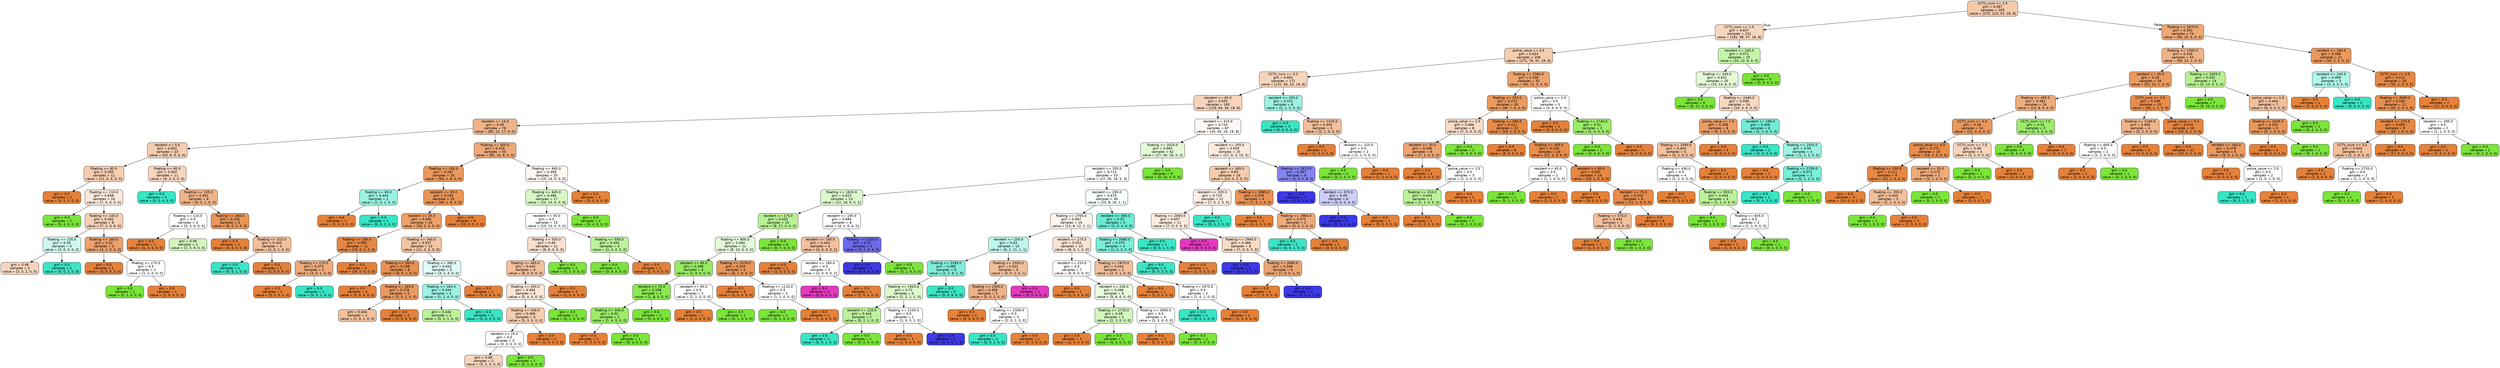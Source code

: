 digraph Tree {
node [shape=box, style="filled, rounded", color="black", fontname=helvetica] ;
edge [fontname=helvetica] ;
0 [label="CCTV_num <= 2.5\ngini = 0.587\nsamples = 305\nvalue = [275, 123, 53, 18, 8]", fillcolor="#f4c9aa"] ;
1 [label="CCTV_num <= 1.5\ngini = 0.637\nsamples = 231\nvalue = [181, 98, 47, 18, 8]", fillcolor="#f7d6be"] ;
0 -> 1 [labeldistance=2.5, labelangle=45, headlabel="True"] ;
2 [label="police_value <= 0.5\ngini = 0.624\nsamples = 206\nvalue = [171, 76, 41, 18, 8]", fillcolor="#f5cdb0"] ;
1 -> 2 ;
3 [label="CCTV_num <= 0.5\ngini = 0.661\nsamples = 171\nvalue = [131, 65, 41, 18, 8]", fillcolor="#f6d5bd"] ;
2 -> 3 ;
4 [label="resident <= 65.0\ngini = 0.655\nsamples = 165\nvalue = [129, 64, 36, 18, 8]", fillcolor="#f6d4bc"] ;
3 -> 4 ;
5 [label="resident <= 15.0\ngini = 0.49\nsamples = 78\nvalue = [85, 24, 17, 0, 0]", fillcolor="#efb489"] ;
4 -> 5 ;
6 [label="resident <= 5.0\ngini = 0.602\nsamples = 23\nvalue = [20, 8, 9, 0, 0]", fillcolor="#f5ceb1"] ;
5 -> 6 ;
7 [label="floating <= 85.0\ngini = 0.595\nsamples = 12\nvalue = [11, 5, 4, 0, 0]", fillcolor="#f5cdb0"] ;
6 -> 7 ;
8 [label="gini = 0.0\nsamples = 2\nvalue = [4, 0, 0, 0, 0]", fillcolor="#e58139"] ;
7 -> 8 ;
9 [label="floating <= 110.0\ngini = 0.648\nsamples = 10\nvalue = [7, 5, 4, 0, 0]", fillcolor="#fae8db"] ;
7 -> 9 ;
10 [label="gini = 0.0\nsamples = 2\nvalue = [0, 4, 0, 0, 0]", fillcolor="#7be539"] ;
9 -> 10 ;
11 [label="floating <= 145.0\ngini = 0.542\nsamples = 8\nvalue = [7, 1, 4, 0, 0]", fillcolor="#f5d0b5"] ;
9 -> 11 ;
12 [label="floating <= 135.0\ngini = 0.49\nsamples = 5\nvalue = [3, 0, 4, 0, 0]", fillcolor="#cef8f0"] ;
11 -> 12 ;
13 [label="gini = 0.48\nsamples = 3\nvalue = [3, 0, 2, 0, 0]", fillcolor="#f6d5bd"] ;
12 -> 13 ;
14 [label="gini = 0.0\nsamples = 2\nvalue = [0, 0, 2, 0, 0]", fillcolor="#39e5c5"] ;
12 -> 14 ;
15 [label="floating <= 160.0\ngini = 0.32\nsamples = 3\nvalue = [4, 1, 0, 0, 0]", fillcolor="#eca06a"] ;
11 -> 15 ;
16 [label="gini = 0.0\nsamples = 1\nvalue = [3, 0, 0, 0, 0]", fillcolor="#e58139"] ;
15 -> 16 ;
17 [label="floating <= 175.0\ngini = 0.5\nsamples = 2\nvalue = [1, 1, 0, 0, 0]", fillcolor="#ffffff"] ;
15 -> 17 ;
18 [label="gini = 0.0\nsamples = 1\nvalue = [0, 1, 0, 0, 0]", fillcolor="#7be539"] ;
17 -> 18 ;
19 [label="gini = 0.0\nsamples = 1\nvalue = [1, 0, 0, 0, 0]", fillcolor="#e58139"] ;
17 -> 19 ;
20 [label="floating <= 80.0\ngini = 0.602\nsamples = 11\nvalue = [9, 3, 5, 0, 0]", fillcolor="#f6d5bd"] ;
6 -> 20 ;
21 [label="gini = 0.0\nsamples = 3\nvalue = [0, 0, 4, 0, 0]", fillcolor="#39e5c5"] ;
20 -> 21 ;
22 [label="floating <= 135.0\ngini = 0.462\nsamples = 8\nvalue = [9, 3, 1, 0, 0]", fillcolor="#efb388"] ;
20 -> 22 ;
23 [label="floating <= 110.0\ngini = 0.5\nsamples = 3\nvalue = [3, 3, 0, 0, 0]", fillcolor="#ffffff"] ;
22 -> 23 ;
24 [label="gini = 0.0\nsamples = 1\nvalue = [1, 0, 0, 0, 0]", fillcolor="#e58139"] ;
23 -> 24 ;
25 [label="gini = 0.48\nsamples = 2\nvalue = [2, 3, 0, 0, 0]", fillcolor="#d3f6bd"] ;
23 -> 25 ;
26 [label="floating <= 260.0\ngini = 0.245\nsamples = 5\nvalue = [6, 0, 1, 0, 0]", fillcolor="#e9965a"] ;
22 -> 26 ;
27 [label="gini = 0.0\nsamples = 2\nvalue = [4, 0, 0, 0, 0]", fillcolor="#e58139"] ;
26 -> 27 ;
28 [label="floating <= 315.0\ngini = 0.444\nsamples = 3\nvalue = [2, 0, 1, 0, 0]", fillcolor="#f2c09c"] ;
26 -> 28 ;
29 [label="gini = 0.0\nsamples = 1\nvalue = [0, 0, 1, 0, 0]", fillcolor="#39e5c5"] ;
28 -> 29 ;
30 [label="gini = 0.0\nsamples = 2\nvalue = [2, 0, 0, 0, 0]", fillcolor="#e58139"] ;
28 -> 30 ;
31 [label="floating <= 405.0\ngini = 0.426\nsamples = 55\nvalue = [65, 16, 8, 0, 0]", fillcolor="#eeaa7a"] ;
5 -> 31 ;
32 [label="floating <= 100.0\ngini = 0.287\nsamples = 35\nvalue = [50, 2, 8, 0, 0]", fillcolor="#ea995f"] ;
31 -> 32 ;
33 [label="floating <= 65.0\ngini = 0.444\nsamples = 2\nvalue = [1, 0, 2, 0, 0]", fillcolor="#9cf2e2"] ;
32 -> 33 ;
34 [label="gini = 0.0\nsamples = 1\nvalue = [1, 0, 0, 0, 0]", fillcolor="#e58139"] ;
33 -> 34 ;
35 [label="gini = 0.0\nsamples = 1\nvalue = [0, 0, 2, 0, 0]", fillcolor="#39e5c5"] ;
33 -> 35 ;
36 [label="resident <= 35.0\ngini = 0.249\nsamples = 33\nvalue = [49, 2, 6, 0, 0]", fillcolor="#e99558"] ;
32 -> 36 ;
37 [label="resident <= 25.0\ngini = 0.349\nsamples = 24\nvalue = [30, 2, 6, 0, 0]", fillcolor="#eca06a"] ;
36 -> 37 ;
38 [label="floating <= 195.0\ngini = 0.095\nsamples = 11\nvalue = [19, 0, 1, 0, 0]", fillcolor="#e68843"] ;
37 -> 38 ;
39 [label="floating <= 175.0\ngini = 0.375\nsamples = 3\nvalue = [3, 0, 1, 0, 0]", fillcolor="#eeab7b"] ;
38 -> 39 ;
40 [label="gini = 0.0\nsamples = 2\nvalue = [3, 0, 0, 0, 0]", fillcolor="#e58139"] ;
39 -> 40 ;
41 [label="gini = 0.0\nsamples = 1\nvalue = [0, 0, 1, 0, 0]", fillcolor="#39e5c5"] ;
39 -> 41 ;
42 [label="gini = 0.0\nsamples = 8\nvalue = [16, 0, 0, 0, 0]", fillcolor="#e58139"] ;
38 -> 42 ;
43 [label="floating <= 340.0\ngini = 0.537\nsamples = 13\nvalue = [11, 2, 5, 0, 0]", fillcolor="#f3c5a4"] ;
37 -> 43 ;
44 [label="floating <= 260.0\ngini = 0.198\nsamples = 8\nvalue = [8, 0, 1, 0, 0]", fillcolor="#e89152"] ;
43 -> 44 ;
45 [label="gini = 0.0\nsamples = 3\nvalue = [3, 0, 0, 0, 0]", fillcolor="#e58139"] ;
44 -> 45 ;
46 [label="floating <= 285.0\ngini = 0.278\nsamples = 5\nvalue = [5, 0, 1, 0, 0]", fillcolor="#ea9a61"] ;
44 -> 46 ;
47 [label="gini = 0.444\nsamples = 2\nvalue = [2, 0, 1, 0, 0]", fillcolor="#f2c09c"] ;
46 -> 47 ;
48 [label="gini = 0.0\nsamples = 3\nvalue = [3, 0, 0, 0, 0]", fillcolor="#e58139"] ;
46 -> 48 ;
49 [label="floating <= 385.0\ngini = 0.642\nsamples = 5\nvalue = [3, 2, 4, 0, 0]", fillcolor="#defbf5"] ;
43 -> 49 ;
50 [label="floating <= 365.0\ngini = 0.444\nsamples = 4\nvalue = [0, 2, 4, 0, 0]", fillcolor="#9cf2e2"] ;
49 -> 50 ;
51 [label="gini = 0.444\nsamples = 2\nvalue = [0, 2, 1, 0, 0]", fillcolor="#bdf29c"] ;
50 -> 51 ;
52 [label="gini = 0.0\nsamples = 2\nvalue = [0, 0, 3, 0, 0]", fillcolor="#39e5c5"] ;
50 -> 52 ;
53 [label="gini = 0.0\nsamples = 1\nvalue = [3, 0, 0, 0, 0]", fillcolor="#e58139"] ;
49 -> 53 ;
54 [label="gini = 0.0\nsamples = 9\nvalue = [19, 0, 0, 0, 0]", fillcolor="#e58139"] ;
36 -> 54 ;
55 [label="floating <= 695.0\ngini = 0.499\nsamples = 20\nvalue = [15, 14, 0, 0, 0]", fillcolor="#fdf7f2"] ;
31 -> 55 ;
56 [label="floating <= 645.0\ngini = 0.486\nsamples = 17\nvalue = [10, 14, 0, 0, 0]", fillcolor="#d9f8c6"] ;
55 -> 56 ;
57 [label="resident <= 55.0\ngini = 0.5\nsamples = 15\nvalue = [10, 10, 0, 0, 0]", fillcolor="#ffffff"] ;
56 -> 57 ;
58 [label="floating <= 555.0\ngini = 0.49\nsamples = 11\nvalue = [8, 6, 0, 0, 0]", fillcolor="#f8e0ce"] ;
57 -> 58 ;
59 [label="floating <= 465.0\ngini = 0.444\nsamples = 9\nvalue = [8, 4, 0, 0, 0]", fillcolor="#f2c09c"] ;
58 -> 59 ;
60 [label="floating <= 450.0\ngini = 0.494\nsamples = 6\nvalue = [5, 4, 0, 0, 0]", fillcolor="#fae6d7"] ;
59 -> 60 ;
61 [label="floating <= 430.0\ngini = 0.469\nsamples = 5\nvalue = [5, 3, 0, 0, 0]", fillcolor="#f5cdb0"] ;
60 -> 61 ;
62 [label="resident <= 25.0\ngini = 0.5\nsamples = 3\nvalue = [3, 3, 0, 0, 0]", fillcolor="#ffffff"] ;
61 -> 62 ;
63 [label="gini = 0.48\nsamples = 2\nvalue = [3, 2, 0, 0, 0]", fillcolor="#f6d5bd"] ;
62 -> 63 ;
64 [label="gini = 0.0\nsamples = 1\nvalue = [0, 1, 0, 0, 0]", fillcolor="#7be539"] ;
62 -> 64 ;
65 [label="gini = 0.0\nsamples = 2\nvalue = [2, 0, 0, 0, 0]", fillcolor="#e58139"] ;
61 -> 65 ;
66 [label="gini = 0.0\nsamples = 1\nvalue = [0, 1, 0, 0, 0]", fillcolor="#7be539"] ;
60 -> 66 ;
67 [label="gini = 0.0\nsamples = 3\nvalue = [3, 0, 0, 0, 0]", fillcolor="#e58139"] ;
59 -> 67 ;
68 [label="gini = 0.0\nsamples = 2\nvalue = [0, 2, 0, 0, 0]", fillcolor="#7be539"] ;
58 -> 68 ;
69 [label="floating <= 550.0\ngini = 0.444\nsamples = 4\nvalue = [2, 4, 0, 0, 0]", fillcolor="#bdf29c"] ;
57 -> 69 ;
70 [label="gini = 0.0\nsamples = 3\nvalue = [0, 4, 0, 0, 0]", fillcolor="#7be539"] ;
69 -> 70 ;
71 [label="gini = 0.0\nsamples = 1\nvalue = [2, 0, 0, 0, 0]", fillcolor="#e58139"] ;
69 -> 71 ;
72 [label="gini = 0.0\nsamples = 2\nvalue = [0, 4, 0, 0, 0]", fillcolor="#7be539"] ;
56 -> 72 ;
73 [label="gini = 0.0\nsamples = 3\nvalue = [5, 0, 0, 0, 0]", fillcolor="#e58139"] ;
55 -> 73 ;
74 [label="resident <= 315.0\ngini = 0.743\nsamples = 87\nvalue = [44, 40, 19, 18, 8]", fillcolor="#fef9f6"] ;
4 -> 74 ;
75 [label="floating <= 3020.0\ngini = 0.684\nsamples = 62\nvalue = [27, 40, 16, 5, 3]", fillcolor="#e4fad7"] ;
74 -> 75 ;
76 [label="resident <= 205.0\ngini = 0.714\nsamples = 53\nvalue = [27, 26, 16, 5, 3]", fillcolor="#fefdfb"] ;
75 -> 76 ;
77 [label="floating <= 1815.0\ngini = 0.623\nsamples = 23\nvalue = [12, 18, 0, 4, 2]", fillcolor="#def8ce"] ;
76 -> 77 ;
78 [label="resident <= 175.0\ngini = 0.435\nsamples = 15\nvalue = [8, 17, 0, 0, 0]", fillcolor="#b9f196"] ;
77 -> 78 ;
79 [label="floating <= 800.0\ngini = 0.494\nsamples = 11\nvalue = [8, 10, 0, 0, 0]", fillcolor="#e5fad7"] ;
78 -> 79 ;
80 [label="resident <= 85.0\ngini = 0.298\nsamples = 6\nvalue = [2, 9, 0, 0, 0]", fillcolor="#98eb65"] ;
79 -> 80 ;
81 [label="resident <= 75.0\ngini = 0.198\nsamples = 4\nvalue = [1, 8, 0, 0, 0]", fillcolor="#8ce852"] ;
80 -> 81 ;
82 [label="floating <= 345.0\ngini = 0.32\nsamples = 2\nvalue = [1, 4, 0, 0, 0]", fillcolor="#9cec6a"] ;
81 -> 82 ;
83 [label="gini = 0.0\nsamples = 1\nvalue = [1, 0, 0, 0, 0]", fillcolor="#e58139"] ;
82 -> 83 ;
84 [label="gini = 0.0\nsamples = 1\nvalue = [0, 4, 0, 0, 0]", fillcolor="#7be539"] ;
82 -> 84 ;
85 [label="gini = 0.0\nsamples = 2\nvalue = [0, 4, 0, 0, 0]", fillcolor="#7be539"] ;
81 -> 85 ;
86 [label="resident <= 95.0\ngini = 0.5\nsamples = 2\nvalue = [1, 1, 0, 0, 0]", fillcolor="#ffffff"] ;
80 -> 86 ;
87 [label="gini = 0.0\nsamples = 1\nvalue = [1, 0, 0, 0, 0]", fillcolor="#e58139"] ;
86 -> 87 ;
88 [label="gini = 0.0\nsamples = 1\nvalue = [0, 1, 0, 0, 0]", fillcolor="#7be539"] ;
86 -> 88 ;
89 [label="floating <= 1070.0\ngini = 0.245\nsamples = 5\nvalue = [6, 1, 0, 0, 0]", fillcolor="#e9965a"] ;
79 -> 89 ;
90 [label="gini = 0.0\nsamples = 3\nvalue = [5, 0, 0, 0, 0]", fillcolor="#e58139"] ;
89 -> 90 ;
91 [label="floating <= 1115.0\ngini = 0.5\nsamples = 2\nvalue = [1, 1, 0, 0, 0]", fillcolor="#ffffff"] ;
89 -> 91 ;
92 [label="gini = 0.0\nsamples = 1\nvalue = [0, 1, 0, 0, 0]", fillcolor="#7be539"] ;
91 -> 92 ;
93 [label="gini = 0.0\nsamples = 1\nvalue = [1, 0, 0, 0, 0]", fillcolor="#e58139"] ;
91 -> 93 ;
94 [label="gini = 0.0\nsamples = 4\nvalue = [0, 7, 0, 0, 0]", fillcolor="#7be539"] ;
78 -> 94 ;
95 [label="resident <= 195.0\ngini = 0.694\nsamples = 8\nvalue = [4, 1, 0, 4, 2]", fillcolor="#ffffff"] ;
77 -> 95 ;
96 [label="resident <= 160.0\ngini = 0.444\nsamples = 4\nvalue = [4, 0, 0, 0, 2]", fillcolor="#f2c09c"] ;
95 -> 96 ;
97 [label="gini = 0.0\nsamples = 1\nvalue = [2, 0, 0, 0, 0]", fillcolor="#e58139"] ;
96 -> 97 ;
98 [label="resident <= 180.0\ngini = 0.5\nsamples = 3\nvalue = [2, 0, 0, 0, 2]", fillcolor="#ffffff"] ;
96 -> 98 ;
99 [label="gini = 0.0\nsamples = 2\nvalue = [0, 0, 0, 0, 2]", fillcolor="#e539c0"] ;
98 -> 99 ;
100 [label="gini = 0.0\nsamples = 1\nvalue = [2, 0, 0, 0, 0]", fillcolor="#e58139"] ;
98 -> 100 ;
101 [label="floating <= 2225.0\ngini = 0.32\nsamples = 4\nvalue = [0, 1, 0, 4, 0]", fillcolor="#6d6aec"] ;
95 -> 101 ;
102 [label="gini = 0.0\nsamples = 3\nvalue = [0, 0, 0, 4, 0]", fillcolor="#3c39e5"] ;
101 -> 102 ;
103 [label="gini = 0.0\nsamples = 1\nvalue = [0, 1, 0, 0, 0]", fillcolor="#7be539"] ;
101 -> 103 ;
104 [label="resident <= 285.0\ngini = 0.675\nsamples = 30\nvalue = [15, 8, 16, 1, 1]", fillcolor="#f7fefd"] ;
76 -> 104 ;
105 [label="floating <= 2700.0\ngini = 0.687\nsamples = 25\nvalue = [14, 8, 12, 1, 1]", fillcolor="#fdf4ee"] ;
104 -> 105 ;
106 [label="resident <= 250.0\ngini = 0.63\nsamples = 15\nvalue = [6, 2, 11, 1, 1]", fillcolor="#bdf6ec"] ;
105 -> 106 ;
107 [label="floating <= 2395.0\ngini = 0.485\nsamples = 9\nvalue = [1, 2, 9, 1, 0]", fillcolor="#81eeda"] ;
106 -> 107 ;
108 [label="floating <= 1925.0\ngini = 0.72\nsamples = 4\nvalue = [1, 2, 1, 1, 0]", fillcolor="#def8ce"] ;
107 -> 108 ;
109 [label="resident <= 225.0\ngini = 0.444\nsamples = 2\nvalue = [0, 2, 1, 0, 0]", fillcolor="#bdf29c"] ;
108 -> 109 ;
110 [label="gini = 0.0\nsamples = 1\nvalue = [0, 0, 1, 0, 0]", fillcolor="#39e5c5"] ;
109 -> 110 ;
111 [label="gini = 0.0\nsamples = 1\nvalue = [0, 2, 0, 0, 0]", fillcolor="#7be539"] ;
109 -> 111 ;
112 [label="floating <= 2155.0\ngini = 0.5\nsamples = 2\nvalue = [1, 0, 0, 1, 0]", fillcolor="#ffffff"] ;
108 -> 112 ;
113 [label="gini = 0.0\nsamples = 1\nvalue = [1, 0, 0, 0, 0]", fillcolor="#e58139"] ;
112 -> 113 ;
114 [label="gini = 0.0\nsamples = 1\nvalue = [0, 0, 0, 1, 0]", fillcolor="#3c39e5"] ;
112 -> 114 ;
115 [label="gini = 0.0\nsamples = 5\nvalue = [0, 0, 8, 0, 0]", fillcolor="#39e5c5"] ;
107 -> 115 ;
116 [label="floating <= 2505.0\ngini = 0.531\nsamples = 6\nvalue = [5, 0, 2, 0, 1]", fillcolor="#f2c09c"] ;
106 -> 116 ;
117 [label="floating <= 2305.0\ngini = 0.408\nsamples = 5\nvalue = [5, 0, 2, 0, 0]", fillcolor="#efb388"] ;
116 -> 117 ;
118 [label="gini = 0.0\nsamples = 2\nvalue = [3, 0, 0, 0, 0]", fillcolor="#e58139"] ;
117 -> 118 ;
119 [label="floating <= 2330.0\ngini = 0.5\nsamples = 3\nvalue = [2, 0, 2, 0, 0]", fillcolor="#ffffff"] ;
117 -> 119 ;
120 [label="gini = 0.0\nsamples = 2\nvalue = [0, 0, 2, 0, 0]", fillcolor="#39e5c5"] ;
119 -> 120 ;
121 [label="gini = 0.0\nsamples = 1\nvalue = [2, 0, 0, 0, 0]", fillcolor="#e58139"] ;
119 -> 121 ;
122 [label="gini = 0.0\nsamples = 1\nvalue = [0, 0, 0, 0, 1]", fillcolor="#e539c0"] ;
116 -> 122 ;
123 [label="resident <= 275.0\ngini = 0.551\nsamples = 10\nvalue = [8, 6, 1, 0, 0]", fillcolor="#f9e3d3"] ;
105 -> 123 ;
124 [label="resident <= 220.0\ngini = 0.5\nsamples = 7\nvalue = [6, 6, 0, 0, 0]", fillcolor="#ffffff"] ;
123 -> 124 ;
125 [label="gini = 0.0\nsamples = 1\nvalue = [1, 0, 0, 0, 0]", fillcolor="#e58139"] ;
124 -> 125 ;
126 [label="resident <= 240.0\ngini = 0.496\nsamples = 6\nvalue = [5, 6, 0, 0, 0]", fillcolor="#e9fbde"] ;
124 -> 126 ;
127 [label="floating <= 2725.0\ngini = 0.48\nsamples = 2\nvalue = [2, 3, 0, 0, 0]", fillcolor="#d3f6bd"] ;
126 -> 127 ;
128 [label="gini = 0.0\nsamples = 1\nvalue = [2, 0, 0, 0, 0]", fillcolor="#e58139"] ;
127 -> 128 ;
129 [label="gini = 0.0\nsamples = 1\nvalue = [0, 3, 0, 0, 0]", fillcolor="#7be539"] ;
127 -> 129 ;
130 [label="floating <= 2900.0\ngini = 0.5\nsamples = 4\nvalue = [3, 3, 0, 0, 0]", fillcolor="#ffffff"] ;
126 -> 130 ;
131 [label="gini = 0.0\nsamples = 2\nvalue = [3, 0, 0, 0, 0]", fillcolor="#e58139"] ;
130 -> 131 ;
132 [label="gini = 0.0\nsamples = 2\nvalue = [0, 3, 0, 0, 0]", fillcolor="#7be539"] ;
130 -> 132 ;
133 [label="floating <= 2870.0\ngini = 0.444\nsamples = 3\nvalue = [2, 0, 1, 0, 0]", fillcolor="#f2c09c"] ;
123 -> 133 ;
134 [label="gini = 0.0\nsamples = 1\nvalue = [1, 0, 0, 0, 0]", fillcolor="#e58139"] ;
133 -> 134 ;
135 [label="floating <= 2970.0\ngini = 0.5\nsamples = 2\nvalue = [1, 0, 1, 0, 0]", fillcolor="#ffffff"] ;
133 -> 135 ;
136 [label="gini = 0.0\nsamples = 1\nvalue = [0, 0, 1, 0, 0]", fillcolor="#39e5c5"] ;
135 -> 136 ;
137 [label="gini = 0.0\nsamples = 1\nvalue = [1, 0, 0, 0, 0]", fillcolor="#e58139"] ;
135 -> 137 ;
138 [label="resident <= 300.0\ngini = 0.32\nsamples = 5\nvalue = [1, 0, 4, 0, 0]", fillcolor="#6aecd4"] ;
104 -> 138 ;
139 [label="floating <= 2680.0\ngini = 0.375\nsamples = 4\nvalue = [1, 0, 3, 0, 0]", fillcolor="#7beed8"] ;
138 -> 139 ;
140 [label="gini = 0.0\nsamples = 3\nvalue = [0, 0, 3, 0, 0]", fillcolor="#39e5c5"] ;
139 -> 140 ;
141 [label="gini = 0.0\nsamples = 1\nvalue = [1, 0, 0, 0, 0]", fillcolor="#e58139"] ;
139 -> 141 ;
142 [label="gini = 0.0\nsamples = 1\nvalue = [0, 0, 1, 0, 0]", fillcolor="#39e5c5"] ;
138 -> 142 ;
143 [label="gini = 0.0\nsamples = 9\nvalue = [0, 14, 0, 0, 0]", fillcolor="#7be539"] ;
75 -> 143 ;
144 [label="resident <= 355.0\ngini = 0.659\nsamples = 25\nvalue = [17, 0, 3, 13, 5]", fillcolor="#fbebdf"] ;
74 -> 144 ;
145 [label="resident <= 345.0\ngini = 0.65\nsamples = 16\nvalue = [14, 0, 3, 5, 5]", fillcolor="#f4cbae"] ;
144 -> 145 ;
146 [label="resident <= 335.0\ngini = 0.715\nsamples = 12\nvalue = [7, 0, 2, 5, 5]", fillcolor="#fbede3"] ;
145 -> 146 ;
147 [label="floating <= 2805.0\ngini = 0.657\nsamples = 11\nvalue = [7, 0, 0, 5, 5]", fillcolor="#fbeade"] ;
146 -> 147 ;
148 [label="gini = 0.0\nsamples = 3\nvalue = [0, 0, 0, 0, 5]", fillcolor="#e539c0"] ;
147 -> 148 ;
149 [label="floating <= 2940.0\ngini = 0.486\nsamples = 8\nvalue = [7, 0, 0, 5, 0]", fillcolor="#f8dbc6"] ;
147 -> 149 ;
150 [label="gini = 0.0\nsamples = 2\nvalue = [0, 0, 0, 3, 0]", fillcolor="#3c39e5"] ;
149 -> 150 ;
151 [label="floating <= 3065.0\ngini = 0.346\nsamples = 6\nvalue = [7, 0, 0, 2, 0]", fillcolor="#eca572"] ;
149 -> 151 ;
152 [label="gini = 0.0\nsamples = 4\nvalue = [7, 0, 0, 0, 0]", fillcolor="#e58139"] ;
151 -> 152 ;
153 [label="gini = 0.0\nsamples = 2\nvalue = [0, 0, 0, 2, 0]", fillcolor="#3c39e5"] ;
151 -> 153 ;
154 [label="gini = 0.0\nsamples = 1\nvalue = [0, 0, 2, 0, 0]", fillcolor="#39e5c5"] ;
146 -> 154 ;
155 [label="floating <= 2885.0\ngini = 0.219\nsamples = 4\nvalue = [7, 0, 1, 0, 0]", fillcolor="#e99355"] ;
145 -> 155 ;
156 [label="gini = 0.0\nsamples = 2\nvalue = [4, 0, 0, 0, 0]", fillcolor="#e58139"] ;
155 -> 156 ;
157 [label="floating <= 2980.0\ngini = 0.375\nsamples = 2\nvalue = [3, 0, 1, 0, 0]", fillcolor="#eeab7b"] ;
155 -> 157 ;
158 [label="gini = 0.0\nsamples = 1\nvalue = [0, 0, 1, 0, 0]", fillcolor="#39e5c5"] ;
157 -> 158 ;
159 [label="gini = 0.0\nsamples = 1\nvalue = [3, 0, 0, 0, 0]", fillcolor="#e58139"] ;
157 -> 159 ;
160 [label="floating <= 2815.0\ngini = 0.397\nsamples = 9\nvalue = [3, 0, 0, 8, 0]", fillcolor="#8583ef"] ;
144 -> 160 ;
161 [label="gini = 0.0\nsamples = 3\nvalue = [0, 0, 0, 4, 0]", fillcolor="#3c39e5"] ;
160 -> 161 ;
162 [label="resident <= 370.0\ngini = 0.49\nsamples = 6\nvalue = [3, 0, 0, 4, 0]", fillcolor="#cecef8"] ;
160 -> 162 ;
163 [label="gini = 0.0\nsamples = 3\nvalue = [0, 0, 0, 4, 0]", fillcolor="#3c39e5"] ;
162 -> 163 ;
164 [label="gini = 0.0\nsamples = 3\nvalue = [3, 0, 0, 0, 0]", fillcolor="#e58139"] ;
162 -> 164 ;
165 [label="resident <= 200.0\ngini = 0.531\nsamples = 6\nvalue = [2, 1, 5, 0, 0]", fillcolor="#9cf2e2"] ;
3 -> 165 ;
166 [label="gini = 0.0\nsamples = 3\nvalue = [0, 0, 5, 0, 0]", fillcolor="#39e5c5"] ;
165 -> 166 ;
167 [label="floating <= 2220.0\ngini = 0.444\nsamples = 3\nvalue = [2, 1, 0, 0, 0]", fillcolor="#f2c09c"] ;
165 -> 167 ;
168 [label="gini = 0.0\nsamples = 1\nvalue = [1, 0, 0, 0, 0]", fillcolor="#e58139"] ;
167 -> 168 ;
169 [label="resident <= 315.0\ngini = 0.5\nsamples = 2\nvalue = [1, 1, 0, 0, 0]", fillcolor="#ffffff"] ;
167 -> 169 ;
170 [label="gini = 0.0\nsamples = 1\nvalue = [0, 1, 0, 0, 0]", fillcolor="#7be539"] ;
169 -> 170 ;
171 [label="gini = 0.0\nsamples = 1\nvalue = [1, 0, 0, 0, 0]", fillcolor="#e58139"] ;
169 -> 171 ;
172 [label="floating <= 2360.0\ngini = 0.338\nsamples = 35\nvalue = [40, 11, 0, 0, 0]", fillcolor="#eca46f"] ;
2 -> 172 ;
173 [label="floating <= 355.0\ngini = 0.273\nsamples = 30\nvalue = [36, 7, 0, 0, 0]", fillcolor="#ea9a5f"] ;
172 -> 173 ;
174 [label="police_value <= 2.5\ngini = 0.486\nsamples = 8\nvalue = [7, 5, 0, 0, 0]", fillcolor="#f8dbc6"] ;
173 -> 174 ;
175 [label="resident <= 35.0\ngini = 0.346\nsamples = 6\nvalue = [7, 2, 0, 0, 0]", fillcolor="#eca572"] ;
174 -> 175 ;
176 [label="gini = 0.0\nsamples = 3\nvalue = [5, 0, 0, 0, 0]", fillcolor="#e58139"] ;
175 -> 176 ;
177 [label="police_value <= 1.5\ngini = 0.5\nsamples = 3\nvalue = [2, 2, 0, 0, 0]", fillcolor="#ffffff"] ;
175 -> 177 ;
178 [label="floating <= 310.0\ngini = 0.444\nsamples = 2\nvalue = [1, 2, 0, 0, 0]", fillcolor="#bdf29c"] ;
177 -> 178 ;
179 [label="gini = 0.0\nsamples = 1\nvalue = [1, 0, 0, 0, 0]", fillcolor="#e58139"] ;
178 -> 179 ;
180 [label="gini = 0.0\nsamples = 1\nvalue = [0, 2, 0, 0, 0]", fillcolor="#7be539"] ;
178 -> 180 ;
181 [label="gini = 0.0\nsamples = 1\nvalue = [1, 0, 0, 0, 0]", fillcolor="#e58139"] ;
177 -> 181 ;
182 [label="gini = 0.0\nsamples = 2\nvalue = [0, 3, 0, 0, 0]", fillcolor="#7be539"] ;
174 -> 182 ;
183 [label="floating <= 395.0\ngini = 0.121\nsamples = 22\nvalue = [29, 2, 0, 0, 0]", fillcolor="#e78a47"] ;
173 -> 183 ;
184 [label="gini = 0.0\nsamples = 6\nvalue = [8, 0, 0, 0, 0]", fillcolor="#e58139"] ;
183 -> 184 ;
185 [label="floating <= 405.0\ngini = 0.159\nsamples = 16\nvalue = [21, 2, 0, 0, 0]", fillcolor="#e78d4c"] ;
183 -> 185 ;
186 [label="resident <= 45.0\ngini = 0.5\nsamples = 2\nvalue = [1, 1, 0, 0, 0]", fillcolor="#ffffff"] ;
185 -> 186 ;
187 [label="gini = 0.0\nsamples = 1\nvalue = [0, 1, 0, 0, 0]", fillcolor="#7be539"] ;
186 -> 187 ;
188 [label="gini = 0.0\nsamples = 1\nvalue = [1, 0, 0, 0, 0]", fillcolor="#e58139"] ;
186 -> 188 ;
189 [label="resident <= 60.0\ngini = 0.091\nsamples = 14\nvalue = [20, 1, 0, 0, 0]", fillcolor="#e68743"] ;
185 -> 189 ;
190 [label="gini = 0.0\nsamples = 6\nvalue = [9, 0, 0, 0, 0]", fillcolor="#e58139"] ;
189 -> 190 ;
191 [label="resident <= 75.0\ngini = 0.153\nsamples = 8\nvalue = [11, 1, 0, 0, 0]", fillcolor="#e78c4b"] ;
189 -> 191 ;
192 [label="floating <= 570.0\ngini = 0.444\nsamples = 2\nvalue = [2, 1, 0, 0, 0]", fillcolor="#f2c09c"] ;
191 -> 192 ;
193 [label="gini = 0.0\nsamples = 1\nvalue = [2, 0, 0, 0, 0]", fillcolor="#e58139"] ;
192 -> 193 ;
194 [label="gini = 0.0\nsamples = 1\nvalue = [0, 1, 0, 0, 0]", fillcolor="#7be539"] ;
192 -> 194 ;
195 [label="gini = 0.0\nsamples = 6\nvalue = [9, 0, 0, 0, 0]", fillcolor="#e58139"] ;
191 -> 195 ;
196 [label="police_value <= 2.0\ngini = 0.5\nsamples = 5\nvalue = [4, 4, 0, 0, 0]", fillcolor="#ffffff"] ;
172 -> 196 ;
197 [label="gini = 0.0\nsamples = 2\nvalue = [3, 0, 0, 0, 0]", fillcolor="#e58139"] ;
196 -> 197 ;
198 [label="floating <= 2740.0\ngini = 0.32\nsamples = 3\nvalue = [1, 4, 0, 0, 0]", fillcolor="#9cec6a"] ;
196 -> 198 ;
199 [label="gini = 0.0\nsamples = 2\nvalue = [0, 4, 0, 0, 0]", fillcolor="#7be539"] ;
198 -> 199 ;
200 [label="gini = 0.0\nsamples = 1\nvalue = [1, 0, 0, 0, 0]", fillcolor="#e58139"] ;
198 -> 200 ;
201 [label="resident <= 245.0\ngini = 0.571\nsamples = 25\nvalue = [10, 22, 6, 0, 0]", fillcolor="#c6f4aa"] ;
1 -> 201 ;
202 [label="floating <= 340.0\ngini = 0.631\nsamples = 20\nvalue = [10, 14, 6, 0, 0]", fillcolor="#e5fad7"] ;
201 -> 202 ;
203 [label="gini = 0.0\nsamples = 6\nvalue = [0, 11, 0, 0, 0]", fillcolor="#7be539"] ;
202 -> 203 ;
204 [label="floating <= 2460.0\ngini = 0.598\nsamples = 14\nvalue = [10, 3, 6, 0, 0]", fillcolor="#f7d8c2"] ;
202 -> 204 ;
205 [label="police_value <= 1.0\ngini = 0.298\nsamples = 8\nvalue = [9, 2, 0, 0, 0]", fillcolor="#eb9d65"] ;
204 -> 205 ;
206 [label="floating <= 1590.0\ngini = 0.444\nsamples = 5\nvalue = [4, 2, 0, 0, 0]", fillcolor="#f2c09c"] ;
205 -> 206 ;
207 [label="floating <= 430.0\ngini = 0.5\nsamples = 4\nvalue = [2, 2, 0, 0, 0]", fillcolor="#ffffff"] ;
206 -> 207 ;
208 [label="gini = 0.0\nsamples = 1\nvalue = [1, 0, 0, 0, 0]", fillcolor="#e58139"] ;
207 -> 208 ;
209 [label="floating <= 555.0\ngini = 0.444\nsamples = 3\nvalue = [1, 2, 0, 0, 0]", fillcolor="#bdf29c"] ;
207 -> 209 ;
210 [label="gini = 0.0\nsamples = 1\nvalue = [0, 1, 0, 0, 0]", fillcolor="#7be539"] ;
209 -> 210 ;
211 [label="floating <= 845.0\ngini = 0.5\nsamples = 2\nvalue = [1, 1, 0, 0, 0]", fillcolor="#ffffff"] ;
209 -> 211 ;
212 [label="gini = 0.0\nsamples = 1\nvalue = [1, 0, 0, 0, 0]", fillcolor="#e58139"] ;
211 -> 212 ;
213 [label="gini = 0.0\nsamples = 1\nvalue = [0, 1, 0, 0, 0]", fillcolor="#7be539"] ;
211 -> 213 ;
214 [label="gini = 0.0\nsamples = 1\nvalue = [2, 0, 0, 0, 0]", fillcolor="#e58139"] ;
206 -> 214 ;
215 [label="gini = 0.0\nsamples = 3\nvalue = [5, 0, 0, 0, 0]", fillcolor="#e58139"] ;
205 -> 215 ;
216 [label="resident <= 185.0\ngini = 0.406\nsamples = 6\nvalue = [1, 1, 6, 0, 0]", fillcolor="#72ecd6"] ;
204 -> 216 ;
217 [label="gini = 0.0\nsamples = 2\nvalue = [0, 0, 3, 0, 0]", fillcolor="#39e5c5"] ;
216 -> 217 ;
218 [label="floating <= 2555.0\ngini = 0.56\nsamples = 4\nvalue = [1, 1, 3, 0, 0]", fillcolor="#9cf2e2"] ;
216 -> 218 ;
219 [label="gini = 0.0\nsamples = 1\nvalue = [1, 0, 0, 0, 0]", fillcolor="#e58139"] ;
218 -> 219 ;
220 [label="floating <= 2700.0\ngini = 0.375\nsamples = 3\nvalue = [0, 1, 3, 0, 0]", fillcolor="#7beed8"] ;
218 -> 220 ;
221 [label="gini = 0.0\nsamples = 2\nvalue = [0, 0, 3, 0, 0]", fillcolor="#39e5c5"] ;
220 -> 221 ;
222 [label="gini = 0.0\nsamples = 1\nvalue = [0, 1, 0, 0, 0]", fillcolor="#7be539"] ;
220 -> 222 ;
223 [label="gini = 0.0\nsamples = 5\nvalue = [0, 8, 0, 0, 0]", fillcolor="#7be539"] ;
201 -> 223 ;
224 [label="floating <= 2670.0\ngini = 0.392\nsamples = 74\nvalue = [94, 25, 6, 0, 0]", fillcolor="#eda876"] ;
0 -> 224 [labeldistance=2.5, labelangle=-45, headlabel="False"] ;
225 [label="floating <= 2300.0\ngini = 0.418\nsamples = 53\nvalue = [59, 23, 1, 0, 0]", fillcolor="#efb388"] ;
224 -> 225 ;
226 [label="resident <= 45.0\ngini = 0.29\nsamples = 39\nvalue = [53, 10, 1, 0, 0]", fillcolor="#ea9b61"] ;
225 -> 226 ;
227 [label="floating <= 405.0\ngini = 0.383\nsamples = 19\nvalue = [23, 8, 0, 0, 0]", fillcolor="#eead7e"] ;
226 -> 227 ;
228 [label="CCTV_num <= 5.0\ngini = 0.26\nsamples = 14\nvalue = [22, 4, 0, 0, 0]", fillcolor="#ea985d"] ;
227 -> 228 ;
229 [label="police_value <= 0.5\ngini = 0.172\nsamples = 10\nvalue = [19, 2, 0, 0, 0]", fillcolor="#e88e4e"] ;
228 -> 229 ;
230 [label="floating <= 330.0\ngini = 0.111\nsamples = 8\nvalue = [16, 1, 0, 0, 0]", fillcolor="#e78945"] ;
229 -> 230 ;
231 [label="gini = 0.0\nsamples = 5\nvalue = [14, 0, 0, 0, 0]", fillcolor="#e58139"] ;
230 -> 231 ;
232 [label="floating <= 355.0\ngini = 0.444\nsamples = 3\nvalue = [2, 1, 0, 0, 0]", fillcolor="#f2c09c"] ;
230 -> 232 ;
233 [label="gini = 0.0\nsamples = 1\nvalue = [0, 1, 0, 0, 0]", fillcolor="#7be539"] ;
232 -> 233 ;
234 [label="gini = 0.0\nsamples = 2\nvalue = [2, 0, 0, 0, 0]", fillcolor="#e58139"] ;
232 -> 234 ;
235 [label="resident <= 35.0\ngini = 0.375\nsamples = 2\nvalue = [3, 1, 0, 0, 0]", fillcolor="#eeab7b"] ;
229 -> 235 ;
236 [label="gini = 0.0\nsamples = 1\nvalue = [0, 1, 0, 0, 0]", fillcolor="#7be539"] ;
235 -> 236 ;
237 [label="gini = 0.0\nsamples = 1\nvalue = [3, 0, 0, 0, 0]", fillcolor="#e58139"] ;
235 -> 237 ;
238 [label="CCTV_num <= 7.0\ngini = 0.48\nsamples = 4\nvalue = [3, 2, 0, 0, 0]", fillcolor="#f6d5bd"] ;
228 -> 238 ;
239 [label="gini = 0.0\nsamples = 1\nvalue = [0, 2, 0, 0, 0]", fillcolor="#7be539"] ;
238 -> 239 ;
240 [label="gini = 0.0\nsamples = 3\nvalue = [3, 0, 0, 0, 0]", fillcolor="#e58139"] ;
238 -> 240 ;
241 [label="CCTV_num <= 7.5\ngini = 0.32\nsamples = 5\nvalue = [1, 4, 0, 0, 0]", fillcolor="#9cec6a"] ;
227 -> 241 ;
242 [label="gini = 0.0\nsamples = 4\nvalue = [0, 4, 0, 0, 0]", fillcolor="#7be539"] ;
241 -> 242 ;
243 [label="gini = 0.0\nsamples = 1\nvalue = [1, 0, 0, 0, 0]", fillcolor="#e58139"] ;
241 -> 243 ;
244 [label="CCTV_num <= 3.5\ngini = 0.169\nsamples = 20\nvalue = [30, 2, 1, 0, 0]", fillcolor="#e88d4c"] ;
226 -> 244 ;
245 [label="floating <= 1160.0\ngini = 0.408\nsamples = 4\nvalue = [5, 2, 0, 0, 0]", fillcolor="#efb388"] ;
244 -> 245 ;
246 [label="floating <= 695.0\ngini = 0.5\nsamples = 2\nvalue = [2, 2, 0, 0, 0]", fillcolor="#ffffff"] ;
245 -> 246 ;
247 [label="gini = 0.0\nsamples = 1\nvalue = [2, 0, 0, 0, 0]", fillcolor="#e58139"] ;
246 -> 247 ;
248 [label="gini = 0.0\nsamples = 1\nvalue = [0, 2, 0, 0, 0]", fillcolor="#7be539"] ;
246 -> 248 ;
249 [label="gini = 0.0\nsamples = 2\nvalue = [3, 0, 0, 0, 0]", fillcolor="#e58139"] ;
245 -> 249 ;
250 [label="police_value <= 0.5\ngini = 0.074\nsamples = 16\nvalue = [25, 0, 1, 0, 0]", fillcolor="#e68641"] ;
244 -> 250 ;
251 [label="gini = 0.0\nsamples = 11\nvalue = [20, 0, 0, 0, 0]", fillcolor="#e58139"] ;
250 -> 251 ;
252 [label="resident <= 160.0\ngini = 0.278\nsamples = 5\nvalue = [5, 0, 1, 0, 0]", fillcolor="#ea9a61"] ;
250 -> 252 ;
253 [label="gini = 0.0\nsamples = 3\nvalue = [4, 0, 0, 0, 0]", fillcolor="#e58139"] ;
252 -> 253 ;
254 [label="police_value <= 2.0\ngini = 0.5\nsamples = 2\nvalue = [1, 0, 1, 0, 0]", fillcolor="#ffffff"] ;
252 -> 254 ;
255 [label="gini = 0.0\nsamples = 1\nvalue = [0, 0, 1, 0, 0]", fillcolor="#39e5c5"] ;
254 -> 255 ;
256 [label="gini = 0.0\nsamples = 1\nvalue = [1, 0, 0, 0, 0]", fillcolor="#e58139"] ;
254 -> 256 ;
257 [label="floating <= 2455.0\ngini = 0.432\nsamples = 14\nvalue = [6, 13, 0, 0, 0]", fillcolor="#b8f194"] ;
225 -> 257 ;
258 [label="gini = 0.0\nsamples = 7\nvalue = [0, 10, 0, 0, 0]", fillcolor="#7be539"] ;
257 -> 258 ;
259 [label="police_value <= 1.5\ngini = 0.444\nsamples = 7\nvalue = [6, 3, 0, 0, 0]", fillcolor="#f2c09c"] ;
257 -> 259 ;
260 [label="floating <= 2635.0\ngini = 0.245\nsamples = 5\nvalue = [6, 1, 0, 0, 0]", fillcolor="#e9965a"] ;
259 -> 260 ;
261 [label="gini = 0.0\nsamples = 4\nvalue = [6, 0, 0, 0, 0]", fillcolor="#e58139"] ;
260 -> 261 ;
262 [label="gini = 0.0\nsamples = 1\nvalue = [0, 1, 0, 0, 0]", fillcolor="#7be539"] ;
260 -> 262 ;
263 [label="gini = 0.0\nsamples = 2\nvalue = [0, 2, 0, 0, 0]", fillcolor="#7be539"] ;
259 -> 263 ;
264 [label="resident <= 260.0\ngini = 0.289\nsamples = 21\nvalue = [35, 2, 5, 0, 0]", fillcolor="#ea995e"] ;
224 -> 264 ;
265 [label="resident <= 240.0\ngini = 0.469\nsamples = 3\nvalue = [3, 0, 5, 0, 0]", fillcolor="#b0f5e8"] ;
264 -> 265 ;
266 [label="gini = 0.0\nsamples = 1\nvalue = [3, 0, 0, 0, 0]", fillcolor="#e58139"] ;
265 -> 266 ;
267 [label="gini = 0.0\nsamples = 2\nvalue = [0, 0, 5, 0, 0]", fillcolor="#39e5c5"] ;
265 -> 267 ;
268 [label="CCTV_num <= 4.5\ngini = 0.111\nsamples = 18\nvalue = [32, 2, 0, 0, 0]", fillcolor="#e78945"] ;
264 -> 268 ;
269 [label="floating <= 3095.0\ngini = 0.165\nsamples = 11\nvalue = [20, 2, 0, 0, 0]", fillcolor="#e88e4d"] ;
268 -> 269 ;
270 [label="resident <= 275.0\ngini = 0.095\nsamples = 9\nvalue = [19, 1, 0, 0, 0]", fillcolor="#e68843"] ;
269 -> 270 ;
271 [label="CCTV_num <= 3.5\ngini = 0.444\nsamples = 3\nvalue = [2, 1, 0, 0, 0]", fillcolor="#f2c09c"] ;
270 -> 271 ;
272 [label="gini = 0.0\nsamples = 1\nvalue = [1, 0, 0, 0, 0]", fillcolor="#e58139"] ;
271 -> 272 ;
273 [label="floating <= 2755.0\ngini = 0.5\nsamples = 2\nvalue = [1, 1, 0, 0, 0]", fillcolor="#ffffff"] ;
271 -> 273 ;
274 [label="gini = 0.0\nsamples = 1\nvalue = [0, 1, 0, 0, 0]", fillcolor="#7be539"] ;
273 -> 274 ;
275 [label="gini = 0.0\nsamples = 1\nvalue = [1, 0, 0, 0, 0]", fillcolor="#e58139"] ;
273 -> 275 ;
276 [label="gini = 0.0\nsamples = 6\nvalue = [17, 0, 0, 0, 0]", fillcolor="#e58139"] ;
270 -> 276 ;
277 [label="resident <= 295.0\ngini = 0.5\nsamples = 2\nvalue = [1, 1, 0, 0, 0]", fillcolor="#ffffff"] ;
269 -> 277 ;
278 [label="gini = 0.0\nsamples = 1\nvalue = [1, 0, 0, 0, 0]", fillcolor="#e58139"] ;
277 -> 278 ;
279 [label="gini = 0.0\nsamples = 1\nvalue = [0, 1, 0, 0, 0]", fillcolor="#7be539"] ;
277 -> 279 ;
280 [label="gini = 0.0\nsamples = 7\nvalue = [12, 0, 0, 0, 0]", fillcolor="#e58139"] ;
268 -> 280 ;
}